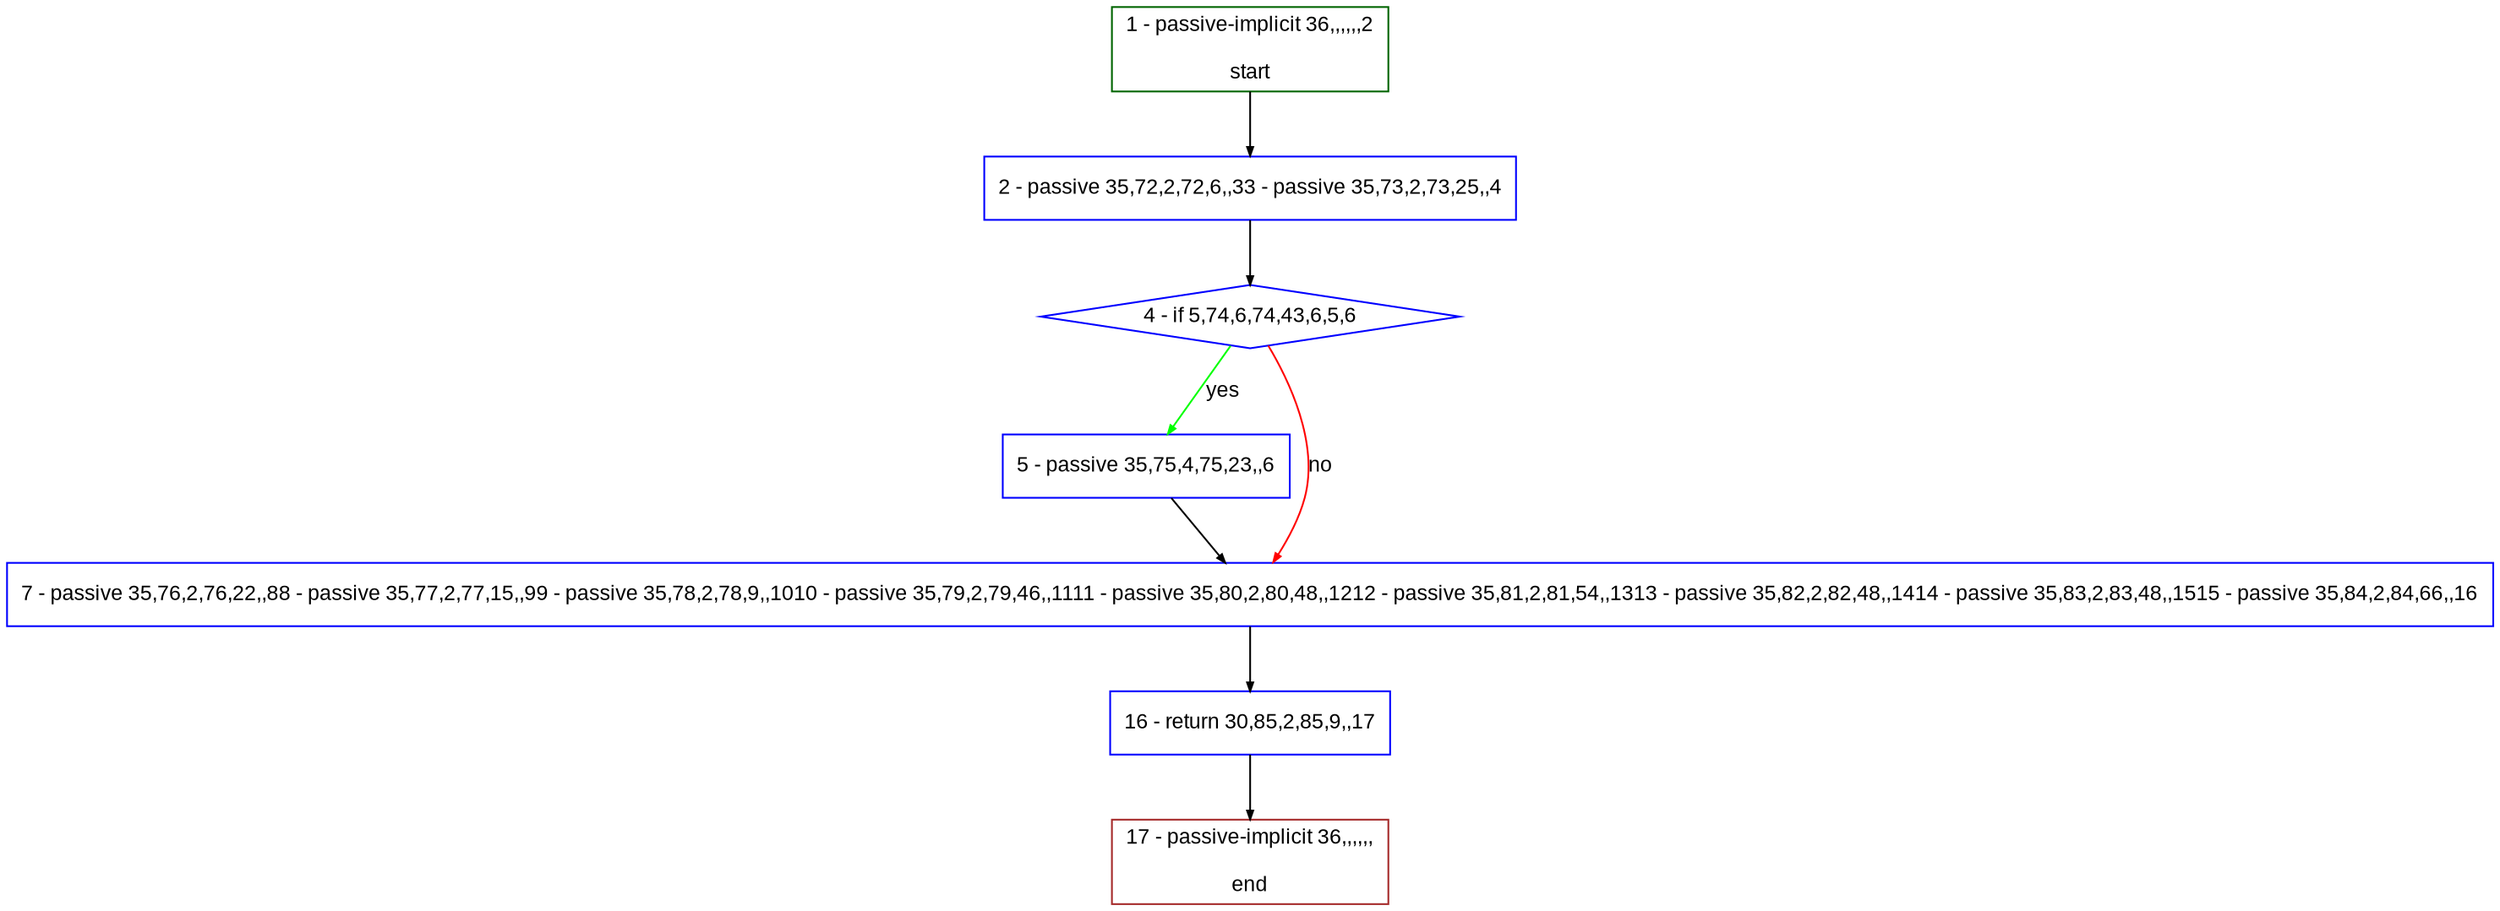 digraph "" {
  graph [pack="true", label="", fontsize="12", packmode="clust", fontname="Arial", fillcolor="#FFFFCC", bgcolor="white", style="rounded,filled", compound="true"];
  node [node_initialized="no", label="", color="grey", fontsize="12", fillcolor="white", fontname="Arial", style="filled", shape="rectangle", compound="true", fixedsize="false"];
  edge [fontcolor="black", arrowhead="normal", arrowtail="none", arrowsize="0.5", ltail="", label="", color="black", fontsize="12", lhead="", fontname="Arial", dir="forward", compound="true"];
  __N1 [label="2 - passive 35,72,2,72,6,,33 - passive 35,73,2,73,25,,4", color="#0000ff", fillcolor="#ffffff", style="filled", shape="box"];
  __N2 [label="1 - passive-implicit 36,,,,,,2\n\nstart", color="#006400", fillcolor="#ffffff", style="filled", shape="box"];
  __N3 [label="4 - if 5,74,6,74,43,6,5,6", color="#0000ff", fillcolor="#ffffff", style="filled", shape="diamond"];
  __N4 [label="5 - passive 35,75,4,75,23,,6", color="#0000ff", fillcolor="#ffffff", style="filled", shape="box"];
  __N5 [label="7 - passive 35,76,2,76,22,,88 - passive 35,77,2,77,15,,99 - passive 35,78,2,78,9,,1010 - passive 35,79,2,79,46,,1111 - passive 35,80,2,80,48,,1212 - passive 35,81,2,81,54,,1313 - passive 35,82,2,82,48,,1414 - passive 35,83,2,83,48,,1515 - passive 35,84,2,84,66,,16", color="#0000ff", fillcolor="#ffffff", style="filled", shape="box"];
  __N6 [label="16 - return 30,85,2,85,9,,17", color="#0000ff", fillcolor="#ffffff", style="filled", shape="box"];
  __N7 [label="17 - passive-implicit 36,,,,,,\n\nend", color="#a52a2a", fillcolor="#ffffff", style="filled", shape="box"];
  __N2 -> __N1 [arrowhead="normal", arrowtail="none", color="#000000", label="", dir="forward"];
  __N1 -> __N3 [arrowhead="normal", arrowtail="none", color="#000000", label="", dir="forward"];
  __N3 -> __N4 [arrowhead="normal", arrowtail="none", color="#00ff00", label="yes", dir="forward"];
  __N3 -> __N5 [arrowhead="normal", arrowtail="none", color="#ff0000", label="no", dir="forward"];
  __N4 -> __N5 [arrowhead="normal", arrowtail="none", color="#000000", label="", dir="forward"];
  __N5 -> __N6 [arrowhead="normal", arrowtail="none", color="#000000", label="", dir="forward"];
  __N6 -> __N7 [arrowhead="normal", arrowtail="none", color="#000000", label="", dir="forward"];
}
